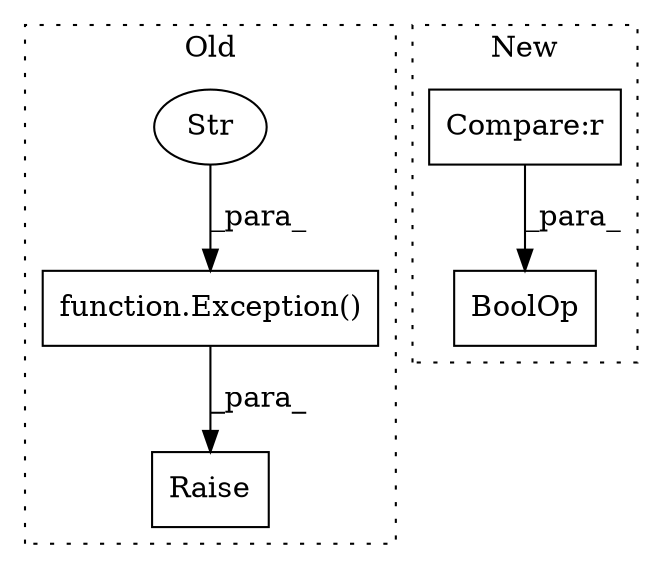 digraph G {
subgraph cluster0 {
1 [label="function.Exception()" a="75" s="712,881" l="27,1" shape="box"];
3 [label="Raise" a="91" s="706" l="6" shape="box"];
4 [label="Str" a="66" s="739" l="142" shape="ellipse"];
label = "Old";
style="dotted";
}
subgraph cluster1 {
2 [label="BoolOp" a="72" s="207" l="32" shape="box"];
5 [label="Compare:r" a="40" s="224" l="15" shape="box"];
label = "New";
style="dotted";
}
1 -> 3 [label="_para_"];
4 -> 1 [label="_para_"];
5 -> 2 [label="_para_"];
}